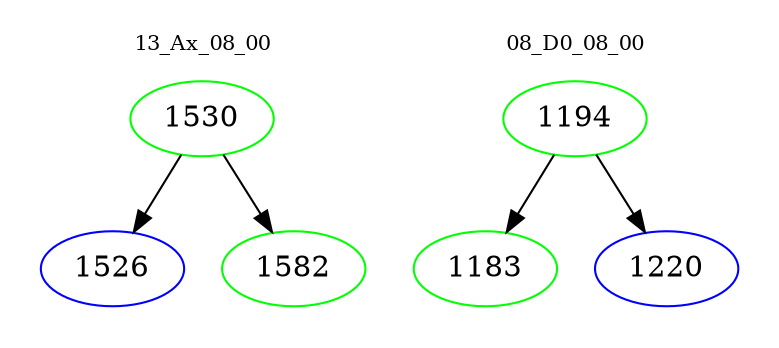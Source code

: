 digraph{
subgraph cluster_0 {
color = white
label = "13_Ax_08_00";
fontsize=10;
T0_1530 [label="1530", color="green"]
T0_1530 -> T0_1526 [color="black"]
T0_1526 [label="1526", color="blue"]
T0_1530 -> T0_1582 [color="black"]
T0_1582 [label="1582", color="green"]
}
subgraph cluster_1 {
color = white
label = "08_D0_08_00";
fontsize=10;
T1_1194 [label="1194", color="green"]
T1_1194 -> T1_1183 [color="black"]
T1_1183 [label="1183", color="green"]
T1_1194 -> T1_1220 [color="black"]
T1_1220 [label="1220", color="blue"]
}
}
